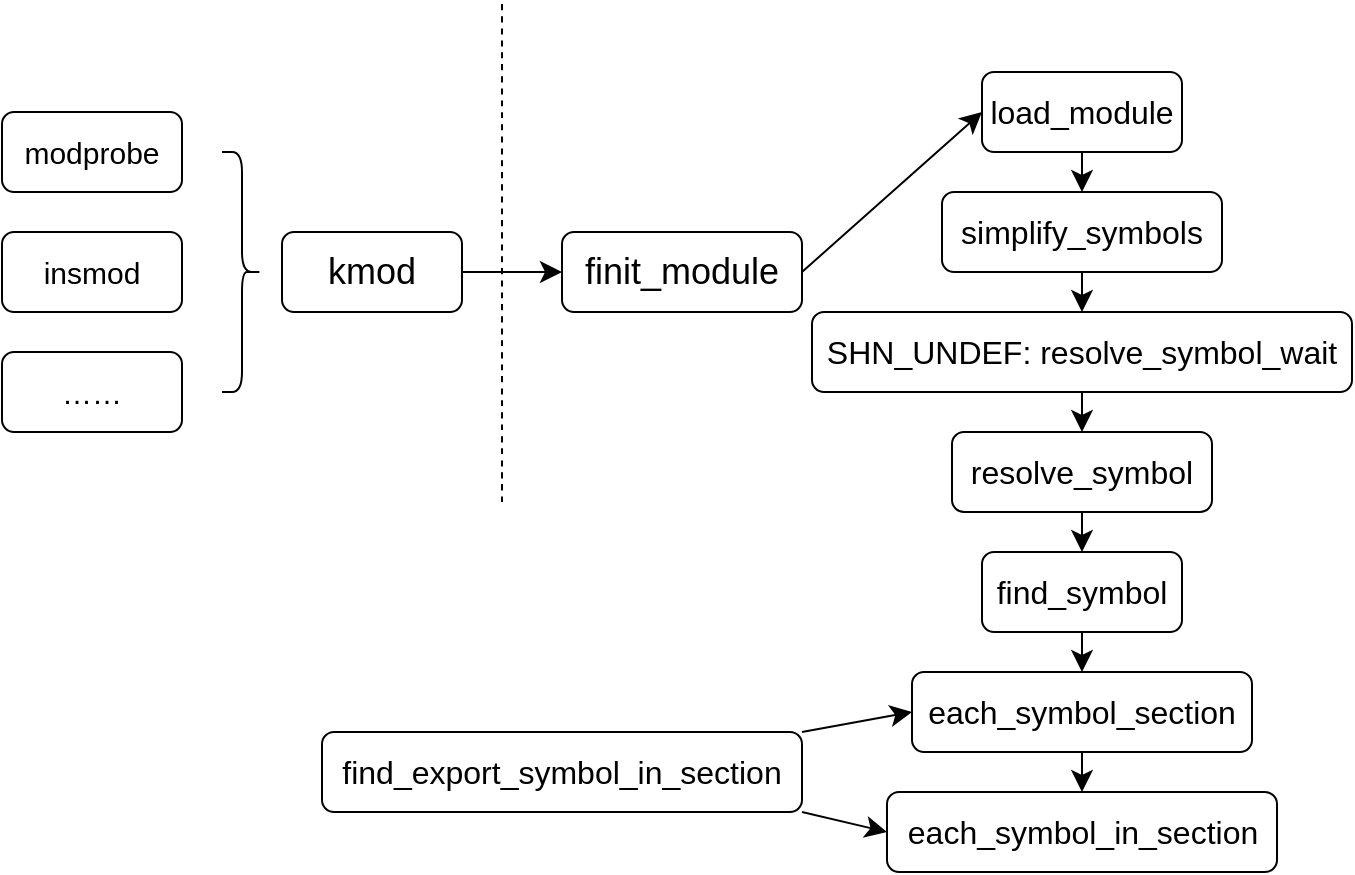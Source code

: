 <mxfile version="21.3.3" type="github">
  <diagram name="第 1 页" id="CIwELvpGnyn4pziIGvkc">
    <mxGraphModel dx="1006" dy="657" grid="1" gridSize="10" guides="1" tooltips="1" connect="1" arrows="1" fold="1" page="1" pageScale="1" pageWidth="827" pageHeight="1169" math="0" shadow="0">
      <root>
        <mxCell id="0" />
        <mxCell id="1" parent="0" />
        <mxCell id="zjtfCZXlDc47qD0Vob9G-7" value="" style="endArrow=none;dashed=1;html=1;rounded=0;fontSize=12;startSize=8;endSize=8;curved=1;" edge="1" parent="1">
          <mxGeometry width="50" height="50" relative="1" as="geometry">
            <mxPoint x="380" y="585" as="sourcePoint" />
            <mxPoint x="380" y="335" as="targetPoint" />
          </mxGeometry>
        </mxCell>
        <mxCell id="zjtfCZXlDc47qD0Vob9G-1" value="&lt;font style=&quot;font-size: 15px;&quot;&gt;modprobe&lt;/font&gt;" style="rounded=1;whiteSpace=wrap;html=1;" vertex="1" parent="1">
          <mxGeometry x="130" y="390" width="90" height="40" as="geometry" />
        </mxCell>
        <mxCell id="zjtfCZXlDc47qD0Vob9G-3" value="&lt;span style=&quot;font-size: 15px;&quot;&gt;insmod&lt;/span&gt;" style="rounded=1;whiteSpace=wrap;html=1;" vertex="1" parent="1">
          <mxGeometry x="130" y="450" width="90" height="40" as="geometry" />
        </mxCell>
        <mxCell id="zjtfCZXlDc47qD0Vob9G-4" value="&lt;span style=&quot;font-size: 15px;&quot;&gt;……&lt;/span&gt;" style="rounded=1;whiteSpace=wrap;html=1;" vertex="1" parent="1">
          <mxGeometry x="130" y="510" width="90" height="40" as="geometry" />
        </mxCell>
        <mxCell id="zjtfCZXlDc47qD0Vob9G-12" style="edgeStyle=none;curved=1;rounded=0;orthogonalLoop=1;jettySize=auto;html=1;exitX=1;exitY=0.5;exitDx=0;exitDy=0;entryX=0;entryY=0.5;entryDx=0;entryDy=0;fontSize=12;startSize=8;endSize=8;" edge="1" parent="1" source="zjtfCZXlDc47qD0Vob9G-5" target="zjtfCZXlDc47qD0Vob9G-10">
          <mxGeometry relative="1" as="geometry" />
        </mxCell>
        <mxCell id="zjtfCZXlDc47qD0Vob9G-5" value="&lt;font style=&quot;font-size: 18px;&quot;&gt;kmod&lt;/font&gt;" style="rounded=1;whiteSpace=wrap;html=1;" vertex="1" parent="1">
          <mxGeometry x="270" y="450" width="90" height="40" as="geometry" />
        </mxCell>
        <mxCell id="zjtfCZXlDc47qD0Vob9G-6" value="" style="shape=curlyBracket;whiteSpace=wrap;html=1;rounded=1;flipH=1;labelPosition=right;verticalLabelPosition=middle;align=left;verticalAlign=middle;fontSize=16;" vertex="1" parent="1">
          <mxGeometry x="240" y="410" width="20" height="120" as="geometry" />
        </mxCell>
        <mxCell id="zjtfCZXlDc47qD0Vob9G-16" style="edgeStyle=none;curved=1;rounded=0;orthogonalLoop=1;jettySize=auto;html=1;exitX=1;exitY=0.5;exitDx=0;exitDy=0;entryX=0;entryY=0.5;entryDx=0;entryDy=0;fontSize=12;startSize=8;endSize=8;" edge="1" parent="1" source="zjtfCZXlDc47qD0Vob9G-10" target="zjtfCZXlDc47qD0Vob9G-13">
          <mxGeometry relative="1" as="geometry" />
        </mxCell>
        <mxCell id="zjtfCZXlDc47qD0Vob9G-10" value="&lt;font style=&quot;font-size: 18px;&quot;&gt;finit_module&lt;/font&gt;" style="rounded=1;whiteSpace=wrap;html=1;fontSize=16;" vertex="1" parent="1">
          <mxGeometry x="410" y="450" width="120" height="40" as="geometry" />
        </mxCell>
        <mxCell id="zjtfCZXlDc47qD0Vob9G-17" style="edgeStyle=none;curved=1;rounded=0;orthogonalLoop=1;jettySize=auto;html=1;exitX=0.5;exitY=1;exitDx=0;exitDy=0;entryX=0.5;entryY=0;entryDx=0;entryDy=0;fontSize=12;startSize=8;endSize=8;" edge="1" parent="1" source="zjtfCZXlDc47qD0Vob9G-13" target="zjtfCZXlDc47qD0Vob9G-14">
          <mxGeometry relative="1" as="geometry" />
        </mxCell>
        <mxCell id="zjtfCZXlDc47qD0Vob9G-13" value="&lt;font style=&quot;font-size: 16px;&quot;&gt;load_module&lt;/font&gt;" style="rounded=1;whiteSpace=wrap;html=1;fontSize=16;" vertex="1" parent="1">
          <mxGeometry x="620" y="370" width="100" height="40" as="geometry" />
        </mxCell>
        <mxCell id="zjtfCZXlDc47qD0Vob9G-18" style="edgeStyle=none;curved=1;rounded=0;orthogonalLoop=1;jettySize=auto;html=1;exitX=0.5;exitY=1;exitDx=0;exitDy=0;entryX=0.5;entryY=0;entryDx=0;entryDy=0;fontSize=12;startSize=8;endSize=8;" edge="1" parent="1" source="zjtfCZXlDc47qD0Vob9G-14" target="zjtfCZXlDc47qD0Vob9G-15">
          <mxGeometry relative="1" as="geometry" />
        </mxCell>
        <mxCell id="zjtfCZXlDc47qD0Vob9G-14" value="simplify_symbols" style="rounded=1;whiteSpace=wrap;html=1;fontSize=16;" vertex="1" parent="1">
          <mxGeometry x="600" y="430" width="140" height="40" as="geometry" />
        </mxCell>
        <mxCell id="zjtfCZXlDc47qD0Vob9G-24" style="edgeStyle=none;curved=1;rounded=0;orthogonalLoop=1;jettySize=auto;html=1;exitX=0.5;exitY=1;exitDx=0;exitDy=0;fontSize=12;startSize=8;endSize=8;" edge="1" parent="1" source="zjtfCZXlDc47qD0Vob9G-15" target="zjtfCZXlDc47qD0Vob9G-19">
          <mxGeometry relative="1" as="geometry" />
        </mxCell>
        <mxCell id="zjtfCZXlDc47qD0Vob9G-15" value="SHN_UNDEF: resolve_symbol_wait" style="rounded=1;whiteSpace=wrap;html=1;fontSize=16;" vertex="1" parent="1">
          <mxGeometry x="535" y="490" width="270" height="40" as="geometry" />
        </mxCell>
        <mxCell id="zjtfCZXlDc47qD0Vob9G-25" style="edgeStyle=none;curved=1;rounded=0;orthogonalLoop=1;jettySize=auto;html=1;exitX=0.5;exitY=1;exitDx=0;exitDy=0;fontSize=12;startSize=8;endSize=8;" edge="1" parent="1" source="zjtfCZXlDc47qD0Vob9G-19" target="zjtfCZXlDc47qD0Vob9G-20">
          <mxGeometry relative="1" as="geometry" />
        </mxCell>
        <mxCell id="zjtfCZXlDc47qD0Vob9G-19" value="resolve_symbol" style="rounded=1;whiteSpace=wrap;html=1;fontSize=16;" vertex="1" parent="1">
          <mxGeometry x="605" y="550" width="130" height="40" as="geometry" />
        </mxCell>
        <mxCell id="zjtfCZXlDc47qD0Vob9G-26" style="edgeStyle=none;curved=1;rounded=0;orthogonalLoop=1;jettySize=auto;html=1;exitX=0.5;exitY=1;exitDx=0;exitDy=0;entryX=0.5;entryY=0;entryDx=0;entryDy=0;fontSize=12;startSize=8;endSize=8;" edge="1" parent="1" source="zjtfCZXlDc47qD0Vob9G-20" target="zjtfCZXlDc47qD0Vob9G-21">
          <mxGeometry relative="1" as="geometry" />
        </mxCell>
        <mxCell id="zjtfCZXlDc47qD0Vob9G-20" value="find_symbol" style="rounded=1;whiteSpace=wrap;html=1;fontSize=16;" vertex="1" parent="1">
          <mxGeometry x="620" y="610" width="100" height="40" as="geometry" />
        </mxCell>
        <mxCell id="zjtfCZXlDc47qD0Vob9G-27" style="edgeStyle=none;curved=1;rounded=0;orthogonalLoop=1;jettySize=auto;html=1;exitX=0.5;exitY=1;exitDx=0;exitDy=0;entryX=0.5;entryY=0;entryDx=0;entryDy=0;fontSize=12;startSize=8;endSize=8;" edge="1" parent="1" source="zjtfCZXlDc47qD0Vob9G-21" target="zjtfCZXlDc47qD0Vob9G-22">
          <mxGeometry relative="1" as="geometry" />
        </mxCell>
        <mxCell id="zjtfCZXlDc47qD0Vob9G-21" value="each_symbol_section" style="rounded=1;whiteSpace=wrap;html=1;fontSize=16;" vertex="1" parent="1">
          <mxGeometry x="585" y="670" width="170" height="40" as="geometry" />
        </mxCell>
        <mxCell id="zjtfCZXlDc47qD0Vob9G-22" value="each_symbol_in_section" style="rounded=1;whiteSpace=wrap;html=1;fontSize=16;" vertex="1" parent="1">
          <mxGeometry x="572.5" y="730" width="195" height="40" as="geometry" />
        </mxCell>
        <mxCell id="zjtfCZXlDc47qD0Vob9G-28" style="edgeStyle=none;curved=1;rounded=0;orthogonalLoop=1;jettySize=auto;html=1;exitX=1;exitY=0;exitDx=0;exitDy=0;entryX=0;entryY=0.5;entryDx=0;entryDy=0;fontSize=12;startSize=8;endSize=8;" edge="1" parent="1" source="zjtfCZXlDc47qD0Vob9G-23" target="zjtfCZXlDc47qD0Vob9G-21">
          <mxGeometry relative="1" as="geometry" />
        </mxCell>
        <mxCell id="zjtfCZXlDc47qD0Vob9G-29" style="edgeStyle=none;curved=1;rounded=0;orthogonalLoop=1;jettySize=auto;html=1;exitX=1;exitY=1;exitDx=0;exitDy=0;entryX=0;entryY=0.5;entryDx=0;entryDy=0;fontSize=12;startSize=8;endSize=8;" edge="1" parent="1" source="zjtfCZXlDc47qD0Vob9G-23" target="zjtfCZXlDc47qD0Vob9G-22">
          <mxGeometry relative="1" as="geometry" />
        </mxCell>
        <mxCell id="zjtfCZXlDc47qD0Vob9G-23" value="find_export_symbol_in_section" style="rounded=1;whiteSpace=wrap;html=1;fontSize=16;" vertex="1" parent="1">
          <mxGeometry x="290" y="700" width="240" height="40" as="geometry" />
        </mxCell>
      </root>
    </mxGraphModel>
  </diagram>
</mxfile>
